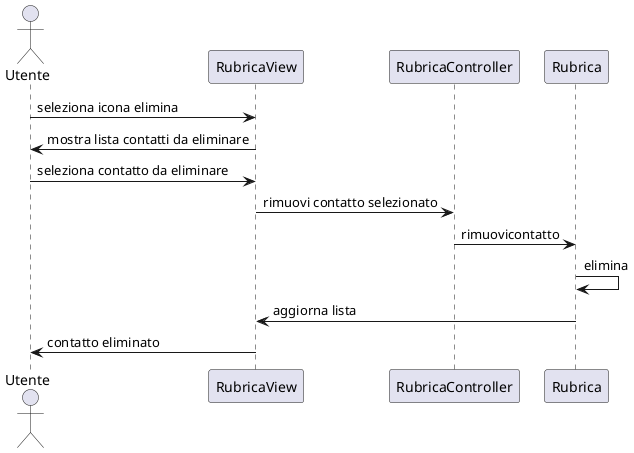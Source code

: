 @startuml
'https://plantuml.com/sequence-diagram

autonumber

Alice -> Bob: Authentication Request
Bob --> Alice: Authentication Response

Alice -> Bob: Another authentication Request
Alice <-- Bob: another authentication Response

@startuml Cancellazione contatto
actor Utente
Utente -> RubricaView : seleziona icona elimina
RubricaView->Utente: mostra lista contatti da eliminare
Utente->RubricaView: seleziona contatto da eliminare 
RubricaView->RubricaController: rimuovi contatto selezionato
RubricaController->Rubrica: rimuovicontatto
Rubrica->Rubrica: elimina
Rubrica->RubricaView: aggiorna lista
RubricaView ->Utente: contatto eliminato
@enduml


@startuml Aggiunta contatto
actor Utente
Utente -> RubricaView : seleziona icona creaContatto
RubricaView->Utente: mostra campi da compilare
Utente->RubricaView: aggiunge informazioni contatto
RubricaView->RubricaController: invia informazioni da salvare
RubricaController->RubricaController: controllo contatto soddisfa vincoli
alt [vincoli soddisfatti]
RubricaController->Rubrica: aggiungiContatto
Rubrica->Rubrica: aggiungi
Rubrica->RubricaView: aggiorna rubrica
RubricaView->Utente: mostra lista aggiornata
 else [vincoli non soddisfatti]
RubricaController->RubricaView: mostra errore
RubricaView->Utente: errore
end
@enduml

@startuml modifica contatto
actor Utente
Utente -> RubricaView : seleziona contatto da modificare
RubricaView->Utente: mostra campi da modificare
Utente->RubricaView: modifica campi 
RubricaView->RubricaController: invia informazioni da modificare
RubricaController->Rubrica: set valori contatto
Rubrica->RubricaView: aggiorna vista contatto
RubricaView->Utente: mostra esito
@enduml



@enduml